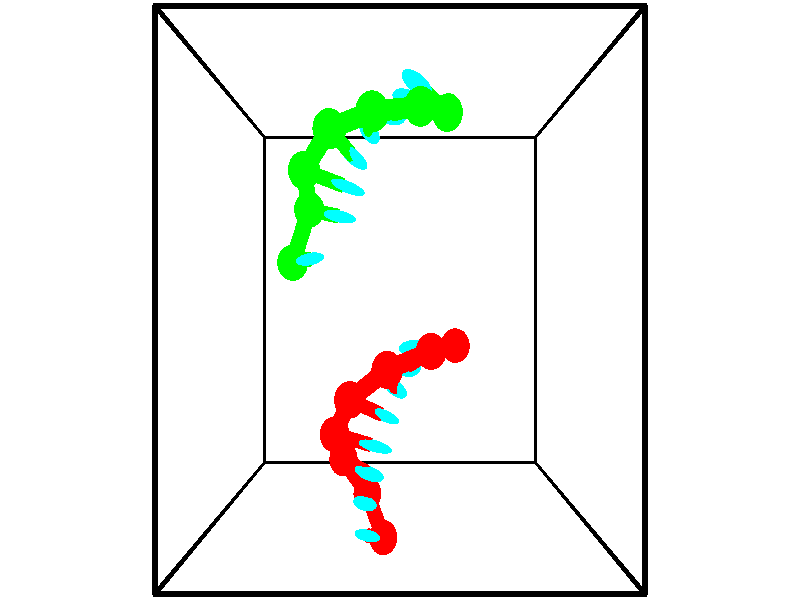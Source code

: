 // switches for output
#declare DRAW_BASES = 1; // possible values are 0, 1; only relevant for DNA ribbons
#declare DRAW_BASES_TYPE = 3; // possible values are 1, 2, 3; only relevant for DNA ribbons
#declare DRAW_FOG = 0; // set to 1 to enable fog

#include "colors.inc"

#include "transforms.inc"
background { rgb <1, 1, 1>}

#default {
   normal{
       ripples 0.25
       frequency 0.20
       turbulence 0.2
       lambda 5
   }
	finish {
		phong 0.1
		phong_size 40.
	}
}

// original window dimensions: 1024x640


// camera settings

camera {
	sky <-0, 1, 0>
	up <-0, 1, 0>
	right 1.6 * <1, 0, 0>
	location <2.5, 2.5, 11.1562>
	look_at <2.5, 2.5, 2.5>
	direction <0, 0, -8.6562>
	angle 67.0682
}


# declare cpy_camera_pos = <2.5, 2.5, 11.1562>;
# if (DRAW_FOG = 1)
fog {
	fog_type 2
	up vnormalize(cpy_camera_pos)
	color rgbt<1,1,1,0.3>
	distance 1e-5
	fog_alt 3e-3
	fog_offset 4
}
# end


// LIGHTS

# declare lum = 6;
global_settings {
	ambient_light rgb lum * <0.05, 0.05, 0.05>
	max_trace_level 15
}# declare cpy_direct_light_amount = 0.25;
light_source
{	1000 * <-1, -1, 1>,
	rgb lum * cpy_direct_light_amount
	parallel
}

light_source
{	1000 * <1, 1, -1>,
	rgb lum * cpy_direct_light_amount
	parallel
}

// strand 0

// nucleotide -1

// particle -1
sphere {
	<3.461129, 1.838819, 0.654494> 0.250000
	pigment { color rgbt <1,0,0,0> }
	no_shadow
}
cylinder {
	<3.068709, 1.812607, 0.581558>,  <2.833257, 1.796879, 0.537797>, 0.100000
	pigment { color rgbt <1,0,0,0> }
	no_shadow
}
cylinder {
	<3.068709, 1.812607, 0.581558>,  <3.461129, 1.838819, 0.654494>, 0.100000
	pigment { color rgbt <1,0,0,0> }
	no_shadow
}

// particle -1
sphere {
	<3.068709, 1.812607, 0.581558> 0.100000
	pigment { color rgbt <1,0,0,0> }
	no_shadow
}
sphere {
	0, 1
	scale<0.080000,0.200000,0.300000>
	matrix <-0.049693, -0.824496, 0.563682,
		-0.187277, 0.562061, 0.805615,
		-0.981050, -0.065531, -0.182339,
		2.774394, 1.792947, 0.526857>
	pigment { color rgbt <0,1,1,0> }
	no_shadow
}
cylinder {
	<3.006317, 1.802747, 1.331943>,  <3.461129, 1.838819, 0.654494>, 0.130000
	pigment { color rgbt <1,0,0,0> }
	no_shadow
}

// nucleotide -1

// particle -1
sphere {
	<3.006317, 1.802747, 1.331943> 0.250000
	pigment { color rgbt <1,0,0,0> }
	no_shadow
}
cylinder {
	<2.796556, 1.658310, 1.023499>,  <2.670698, 1.571648, 0.838432>, 0.100000
	pigment { color rgbt <1,0,0,0> }
	no_shadow
}
cylinder {
	<2.796556, 1.658310, 1.023499>,  <3.006317, 1.802747, 1.331943>, 0.100000
	pigment { color rgbt <1,0,0,0> }
	no_shadow
}

// particle -1
sphere {
	<2.796556, 1.658310, 1.023499> 0.100000
	pigment { color rgbt <1,0,0,0> }
	no_shadow
}
sphere {
	0, 1
	scale<0.080000,0.200000,0.300000>
	matrix <-0.353007, -0.731928, 0.582810,
		-0.774846, 0.577836, 0.256358,
		-0.524404, -0.361092, -0.771111,
		2.639234, 1.549982, 0.792165>
	pigment { color rgbt <0,1,1,0> }
	no_shadow
}
cylinder {
	<2.296504, 1.575044, 1.564701>,  <3.006317, 1.802747, 1.331943>, 0.130000
	pigment { color rgbt <1,0,0,0> }
	no_shadow
}

// nucleotide -1

// particle -1
sphere {
	<2.296504, 1.575044, 1.564701> 0.250000
	pigment { color rgbt <1,0,0,0> }
	no_shadow
}
cylinder {
	<2.370550, 1.389996, 1.217896>,  <2.414978, 1.278967, 1.009812>, 0.100000
	pigment { color rgbt <1,0,0,0> }
	no_shadow
}
cylinder {
	<2.370550, 1.389996, 1.217896>,  <2.296504, 1.575044, 1.564701>, 0.100000
	pigment { color rgbt <1,0,0,0> }
	no_shadow
}

// particle -1
sphere {
	<2.370550, 1.389996, 1.217896> 0.100000
	pigment { color rgbt <1,0,0,0> }
	no_shadow
}
sphere {
	0, 1
	scale<0.080000,0.200000,0.300000>
	matrix <-0.381889, -0.846786, 0.370289,
		-0.905479, 0.262557, -0.333424,
		0.185117, -0.462620, -0.867015,
		2.426085, 1.251209, 0.957791>
	pigment { color rgbt <0,1,1,0> }
	no_shadow
}
cylinder {
	<1.687304, 1.157173, 1.409058>,  <2.296504, 1.575044, 1.564701>, 0.130000
	pigment { color rgbt <1,0,0,0> }
	no_shadow
}

// nucleotide -1

// particle -1
sphere {
	<1.687304, 1.157173, 1.409058> 0.250000
	pigment { color rgbt <1,0,0,0> }
	no_shadow
}
cylinder {
	<1.996041, 1.003597, 1.206337>,  <2.181283, 0.911452, 1.084704>, 0.100000
	pigment { color rgbt <1,0,0,0> }
	no_shadow
}
cylinder {
	<1.996041, 1.003597, 1.206337>,  <1.687304, 1.157173, 1.409058>, 0.100000
	pigment { color rgbt <1,0,0,0> }
	no_shadow
}

// particle -1
sphere {
	<1.996041, 1.003597, 1.206337> 0.100000
	pigment { color rgbt <1,0,0,0> }
	no_shadow
}
sphere {
	0, 1
	scale<0.080000,0.200000,0.300000>
	matrix <-0.290079, -0.921944, 0.256657,
		-0.565784, -0.051086, -0.822969,
		0.771844, -0.383938, -0.506803,
		2.227594, 0.888416, 1.054296>
	pigment { color rgbt <0,1,1,0> }
	no_shadow
}
cylinder {
	<1.392848, 0.604364, 0.929091>,  <1.687304, 1.157173, 1.409058>, 0.130000
	pigment { color rgbt <1,0,0,0> }
	no_shadow
}

// nucleotide -1

// particle -1
sphere {
	<1.392848, 0.604364, 0.929091> 0.250000
	pigment { color rgbt <1,0,0,0> }
	no_shadow
}
cylinder {
	<1.780847, 0.519466, 0.976517>,  <2.013646, 0.468528, 1.004972>, 0.100000
	pigment { color rgbt <1,0,0,0> }
	no_shadow
}
cylinder {
	<1.780847, 0.519466, 0.976517>,  <1.392848, 0.604364, 0.929091>, 0.100000
	pigment { color rgbt <1,0,0,0> }
	no_shadow
}

// particle -1
sphere {
	<1.780847, 0.519466, 0.976517> 0.100000
	pigment { color rgbt <1,0,0,0> }
	no_shadow
}
sphere {
	0, 1
	scale<0.080000,0.200000,0.300000>
	matrix <-0.223455, -0.970469, 0.090875,
		0.095776, -0.114643, -0.988779,
		0.969997, -0.212244, 0.118565,
		2.071846, 0.455793, 1.012086>
	pigment { color rgbt <0,1,1,0> }
	no_shadow
}
cylinder {
	<1.495505, 0.147230, 0.428214>,  <1.392848, 0.604364, 0.929091>, 0.130000
	pigment { color rgbt <1,0,0,0> }
	no_shadow
}

// nucleotide -1

// particle -1
sphere {
	<1.495505, 0.147230, 0.428214> 0.250000
	pigment { color rgbt <1,0,0,0> }
	no_shadow
}
cylinder {
	<1.770605, 0.092682, 0.713425>,  <1.935664, 0.059953, 0.884551>, 0.100000
	pigment { color rgbt <1,0,0,0> }
	no_shadow
}
cylinder {
	<1.770605, 0.092682, 0.713425>,  <1.495505, 0.147230, 0.428214>, 0.100000
	pigment { color rgbt <1,0,0,0> }
	no_shadow
}

// particle -1
sphere {
	<1.770605, 0.092682, 0.713425> 0.100000
	pigment { color rgbt <1,0,0,0> }
	no_shadow
}
sphere {
	0, 1
	scale<0.080000,0.200000,0.300000>
	matrix <-0.166393, -0.985661, -0.028019,
		0.706623, -0.099372, -0.700578,
		0.687748, -0.136370, 0.713025,
		1.976929, 0.051771, 0.927332>
	pigment { color rgbt <0,1,1,0> }
	no_shadow
}
cylinder {
	<1.910875, -0.411587, 0.259816>,  <1.495505, 0.147230, 0.428214>, 0.130000
	pigment { color rgbt <1,0,0,0> }
	no_shadow
}

// nucleotide -1

// particle -1
sphere {
	<1.910875, -0.411587, 0.259816> 0.250000
	pigment { color rgbt <1,0,0,0> }
	no_shadow
}
cylinder {
	<1.909567, -0.383537, 0.658829>,  <1.908783, -0.366707, 0.898237>, 0.100000
	pigment { color rgbt <1,0,0,0> }
	no_shadow
}
cylinder {
	<1.909567, -0.383537, 0.658829>,  <1.910875, -0.411587, 0.259816>, 0.100000
	pigment { color rgbt <1,0,0,0> }
	no_shadow
}

// particle -1
sphere {
	<1.909567, -0.383537, 0.658829> 0.100000
	pigment { color rgbt <1,0,0,0> }
	no_shadow
}
sphere {
	0, 1
	scale<0.080000,0.200000,0.300000>
	matrix <-0.205461, -0.976303, 0.067960,
		0.978660, -0.204732, 0.017601,
		-0.003270, 0.070126, 0.997533,
		1.908587, -0.362500, 0.958089>
	pigment { color rgbt <0,1,1,0> }
	no_shadow
}
cylinder {
	<2.201041, -1.019271, 0.416742>,  <1.910875, -0.411587, 0.259816>, 0.130000
	pigment { color rgbt <1,0,0,0> }
	no_shadow
}

// nucleotide -1

// particle -1
sphere {
	<2.201041, -1.019271, 0.416742> 0.250000
	pigment { color rgbt <1,0,0,0> }
	no_shadow
}
cylinder {
	<2.060309, -0.890617, 0.768372>,  <1.975871, -0.813425, 0.979349>, 0.100000
	pigment { color rgbt <1,0,0,0> }
	no_shadow
}
cylinder {
	<2.060309, -0.890617, 0.768372>,  <2.201041, -1.019271, 0.416742>, 0.100000
	pigment { color rgbt <1,0,0,0> }
	no_shadow
}

// particle -1
sphere {
	<2.060309, -0.890617, 0.768372> 0.100000
	pigment { color rgbt <1,0,0,0> }
	no_shadow
}
sphere {
	0, 1
	scale<0.080000,0.200000,0.300000>
	matrix <-0.192039, -0.943941, 0.268508,
		0.916154, -0.074348, 0.393870,
		-0.351828, 0.321633, 0.879073,
		1.954761, -0.794127, 1.032094>
	pigment { color rgbt <0,1,1,0> }
	no_shadow
}
// strand 1

// nucleotide -1

// particle -1
sphere {
	<0.723250, 3.013721, 1.166817> 0.250000
	pigment { color rgbt <0,1,0,0> }
	no_shadow
}
cylinder {
	<0.936352, 3.023602, 1.505180>,  <1.064213, 3.029530, 1.708199>, 0.100000
	pigment { color rgbt <0,1,0,0> }
	no_shadow
}
cylinder {
	<0.936352, 3.023602, 1.505180>,  <0.723250, 3.013721, 1.166817>, 0.100000
	pigment { color rgbt <0,1,0,0> }
	no_shadow
}

// particle -1
sphere {
	<0.936352, 3.023602, 1.505180> 0.100000
	pigment { color rgbt <0,1,0,0> }
	no_shadow
}
sphere {
	0, 1
	scale<0.080000,0.200000,0.300000>
	matrix <-0.150878, 0.986332, 0.066222,
		-0.832712, -0.162909, 0.529199,
		0.532754, 0.024701, 0.845910,
		1.096178, 3.031012, 1.758953>
	pigment { color rgbt <0,1,1,0> }
	no_shadow
}
cylinder {
	<0.976173, 3.764005, 1.024932>,  <0.723250, 3.013721, 1.166817>, 0.130000
	pigment { color rgbt <0,1,0,0> }
	no_shadow
}

// nucleotide -1

// particle -1
sphere {
	<0.976173, 3.764005, 1.024932> 0.250000
	pigment { color rgbt <0,1,0,0> }
	no_shadow
}
cylinder {
	<1.291523, 3.681847, 1.256889>,  <1.480733, 3.632552, 1.396064>, 0.100000
	pigment { color rgbt <0,1,0,0> }
	no_shadow
}
cylinder {
	<1.291523, 3.681847, 1.256889>,  <0.976173, 3.764005, 1.024932>, 0.100000
	pigment { color rgbt <0,1,0,0> }
	no_shadow
}

// particle -1
sphere {
	<1.291523, 3.681847, 1.256889> 0.100000
	pigment { color rgbt <0,1,0,0> }
	no_shadow
}
sphere {
	0, 1
	scale<0.080000,0.200000,0.300000>
	matrix <0.156119, 0.978558, 0.134354,
		-0.595056, -0.015389, 0.803537,
		0.788375, -0.205396, 0.579894,
		1.528036, 3.620228, 1.430858>
	pigment { color rgbt <0,1,1,0> }
	no_shadow
}
cylinder {
	<0.992317, 4.196862, 1.666911>,  <0.976173, 3.764005, 1.024932>, 0.130000
	pigment { color rgbt <0,1,0,0> }
	no_shadow
}

// nucleotide -1

// particle -1
sphere {
	<0.992317, 4.196862, 1.666911> 0.250000
	pigment { color rgbt <0,1,0,0> }
	no_shadow
}
cylinder {
	<1.369530, 4.085369, 1.594246>,  <1.595857, 4.018473, 1.550647>, 0.100000
	pigment { color rgbt <0,1,0,0> }
	no_shadow
}
cylinder {
	<1.369530, 4.085369, 1.594246>,  <0.992317, 4.196862, 1.666911>, 0.100000
	pigment { color rgbt <0,1,0,0> }
	no_shadow
}

// particle -1
sphere {
	<1.369530, 4.085369, 1.594246> 0.100000
	pigment { color rgbt <0,1,0,0> }
	no_shadow
}
sphere {
	0, 1
	scale<0.080000,0.200000,0.300000>
	matrix <0.297543, 0.950861, 0.085630,
		0.148868, -0.134804, 0.979626,
		0.943031, -0.278733, -0.181662,
		1.652439, 4.001749, 1.539747>
	pigment { color rgbt <0,1,1,0> }
	no_shadow
}
cylinder {
	<1.442709, 4.634761, 2.124869>,  <0.992317, 4.196862, 1.666911>, 0.130000
	pigment { color rgbt <0,1,0,0> }
	no_shadow
}

// nucleotide -1

// particle -1
sphere {
	<1.442709, 4.634761, 2.124869> 0.250000
	pigment { color rgbt <0,1,0,0> }
	no_shadow
}
cylinder {
	<1.626713, 4.496315, 1.797798>,  <1.737115, 4.413247, 1.601556>, 0.100000
	pigment { color rgbt <0,1,0,0> }
	no_shadow
}
cylinder {
	<1.626713, 4.496315, 1.797798>,  <1.442709, 4.634761, 2.124869>, 0.100000
	pigment { color rgbt <0,1,0,0> }
	no_shadow
}

// particle -1
sphere {
	<1.626713, 4.496315, 1.797798> 0.100000
	pigment { color rgbt <0,1,0,0> }
	no_shadow
}
sphere {
	0, 1
	scale<0.080000,0.200000,0.300000>
	matrix <0.420527, 0.895990, -0.142684,
		0.782015, -0.278219, 0.557715,
		0.460010, -0.346115, -0.817677,
		1.764716, 4.392480, 1.552495>
	pigment { color rgbt <0,1,1,0> }
	no_shadow
}
cylinder {
	<2.089899, 4.818677, 2.246603>,  <1.442709, 4.634761, 2.124869>, 0.130000
	pigment { color rgbt <0,1,0,0> }
	no_shadow
}

// nucleotide -1

// particle -1
sphere {
	<2.089899, 4.818677, 2.246603> 0.250000
	pigment { color rgbt <0,1,0,0> }
	no_shadow
}
cylinder {
	<2.044056, 4.769493, 1.852295>,  <2.016550, 4.739983, 1.615710>, 0.100000
	pigment { color rgbt <0,1,0,0> }
	no_shadow
}
cylinder {
	<2.044056, 4.769493, 1.852295>,  <2.089899, 4.818677, 2.246603>, 0.100000
	pigment { color rgbt <0,1,0,0> }
	no_shadow
}

// particle -1
sphere {
	<2.044056, 4.769493, 1.852295> 0.100000
	pigment { color rgbt <0,1,0,0> }
	no_shadow
}
sphere {
	0, 1
	scale<0.080000,0.200000,0.300000>
	matrix <0.603547, 0.779555, -0.167409,
		0.789048, -0.614146, -0.015130,
		-0.114608, -0.122961, -0.985771,
		2.009673, 4.732605, 1.556563>
	pigment { color rgbt <0,1,1,0> }
	no_shadow
}
cylinder {
	<2.812570, 4.959825, 1.945062>,  <2.089899, 4.818677, 2.246603>, 0.130000
	pigment { color rgbt <0,1,0,0> }
	no_shadow
}

// nucleotide -1

// particle -1
sphere {
	<2.812570, 4.959825, 1.945062> 0.250000
	pigment { color rgbt <0,1,0,0> }
	no_shadow
}
cylinder {
	<2.558117, 4.982548, 1.637268>,  <2.405445, 4.996181, 1.452592>, 0.100000
	pigment { color rgbt <0,1,0,0> }
	no_shadow
}
cylinder {
	<2.558117, 4.982548, 1.637268>,  <2.812570, 4.959825, 1.945062>, 0.100000
	pigment { color rgbt <0,1,0,0> }
	no_shadow
}

// particle -1
sphere {
	<2.558117, 4.982548, 1.637268> 0.100000
	pigment { color rgbt <0,1,0,0> }
	no_shadow
}
sphere {
	0, 1
	scale<0.080000,0.200000,0.300000>
	matrix <0.429494, 0.854568, -0.291974,
		0.640992, -0.516224, -0.568016,
		-0.636133, 0.056806, -0.769486,
		2.367277, 4.999590, 1.406422>
	pigment { color rgbt <0,1,1,0> }
	no_shadow
}
cylinder {
	<3.272010, 5.039046, 1.326564>,  <2.812570, 4.959825, 1.945062>, 0.130000
	pigment { color rgbt <0,1,0,0> }
	no_shadow
}

// nucleotide -1

// particle -1
sphere {
	<3.272010, 5.039046, 1.326564> 0.250000
	pigment { color rgbt <0,1,0,0> }
	no_shadow
}
cylinder {
	<2.913906, 5.167622, 1.203156>,  <2.699044, 5.244767, 1.129110>, 0.100000
	pigment { color rgbt <0,1,0,0> }
	no_shadow
}
cylinder {
	<2.913906, 5.167622, 1.203156>,  <3.272010, 5.039046, 1.326564>, 0.100000
	pigment { color rgbt <0,1,0,0> }
	no_shadow
}

// particle -1
sphere {
	<2.913906, 5.167622, 1.203156> 0.100000
	pigment { color rgbt <0,1,0,0> }
	no_shadow
}
sphere {
	0, 1
	scale<0.080000,0.200000,0.300000>
	matrix <0.427857, 0.813416, -0.394071,
		0.124286, -0.484800, -0.865750,
		-0.895261, 0.321439, -0.308522,
		2.645328, 5.264053, 1.110599>
	pigment { color rgbt <0,1,1,0> }
	no_shadow
}
cylinder {
	<3.340591, 5.265844, 0.559100>,  <3.272010, 5.039046, 1.326564>, 0.130000
	pigment { color rgbt <0,1,0,0> }
	no_shadow
}

// nucleotide -1

// particle -1
sphere {
	<3.340591, 5.265844, 0.559100> 0.250000
	pigment { color rgbt <0,1,0,0> }
	no_shadow
}
cylinder {
	<3.025146, 5.448101, 0.724258>,  <2.835880, 5.557455, 0.823354>, 0.100000
	pigment { color rgbt <0,1,0,0> }
	no_shadow
}
cylinder {
	<3.025146, 5.448101, 0.724258>,  <3.340591, 5.265844, 0.559100>, 0.100000
	pigment { color rgbt <0,1,0,0> }
	no_shadow
}

// particle -1
sphere {
	<3.025146, 5.448101, 0.724258> 0.100000
	pigment { color rgbt <0,1,0,0> }
	no_shadow
}
sphere {
	0, 1
	scale<0.080000,0.200000,0.300000>
	matrix <0.332844, 0.880931, -0.336416,
		-0.517019, -0.127871, -0.846369,
		-0.788610, 0.455642, 0.412897,
		2.788563, 5.584794, 0.848128>
	pigment { color rgbt <0,1,1,0> }
	no_shadow
}
// box output
cylinder {
	<0.000000, 0.000000, 0.000000>,  <5.000000, 0.000000, 0.000000>, 0.025000
	pigment { color rgbt <0,0,0,0> }
	no_shadow
}
cylinder {
	<0.000000, 0.000000, 0.000000>,  <0.000000, 5.000000, 0.000000>, 0.025000
	pigment { color rgbt <0,0,0,0> }
	no_shadow
}
cylinder {
	<0.000000, 0.000000, 0.000000>,  <0.000000, 0.000000, 5.000000>, 0.025000
	pigment { color rgbt <0,0,0,0> }
	no_shadow
}
cylinder {
	<5.000000, 5.000000, 5.000000>,  <0.000000, 5.000000, 5.000000>, 0.025000
	pigment { color rgbt <0,0,0,0> }
	no_shadow
}
cylinder {
	<5.000000, 5.000000, 5.000000>,  <5.000000, 0.000000, 5.000000>, 0.025000
	pigment { color rgbt <0,0,0,0> }
	no_shadow
}
cylinder {
	<5.000000, 5.000000, 5.000000>,  <5.000000, 5.000000, 0.000000>, 0.025000
	pigment { color rgbt <0,0,0,0> }
	no_shadow
}
cylinder {
	<0.000000, 0.000000, 5.000000>,  <0.000000, 5.000000, 5.000000>, 0.025000
	pigment { color rgbt <0,0,0,0> }
	no_shadow
}
cylinder {
	<0.000000, 0.000000, 5.000000>,  <5.000000, 0.000000, 5.000000>, 0.025000
	pigment { color rgbt <0,0,0,0> }
	no_shadow
}
cylinder {
	<5.000000, 5.000000, 0.000000>,  <0.000000, 5.000000, 0.000000>, 0.025000
	pigment { color rgbt <0,0,0,0> }
	no_shadow
}
cylinder {
	<5.000000, 5.000000, 0.000000>,  <5.000000, 0.000000, 0.000000>, 0.025000
	pigment { color rgbt <0,0,0,0> }
	no_shadow
}
cylinder {
	<5.000000, 0.000000, 5.000000>,  <5.000000, 0.000000, 0.000000>, 0.025000
	pigment { color rgbt <0,0,0,0> }
	no_shadow
}
cylinder {
	<0.000000, 5.000000, 0.000000>,  <0.000000, 5.000000, 5.000000>, 0.025000
	pigment { color rgbt <0,0,0,0> }
	no_shadow
}
// end of box output
